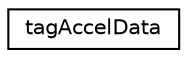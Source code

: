 digraph "Graphical Class Hierarchy"
{
 // LATEX_PDF_SIZE
  edge [fontname="Helvetica",fontsize="10",labelfontname="Helvetica",labelfontsize="10"];
  node [fontname="Helvetica",fontsize="10",shape=record];
  rankdir="LR";
  Node0 [label="tagAccelData",height=0.2,width=0.4,color="black", fillcolor="white", style="filled",URL="$structtag_accel_data.html",tooltip="A handy dandy struct to hold any old kind of accelerometer data /summary>"];
}
